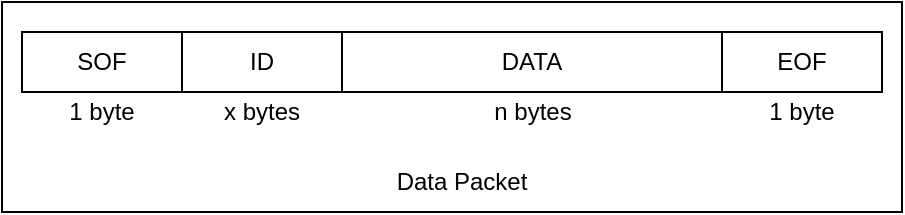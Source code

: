 <mxfile version="13.7.9"><diagram id="pxPe4am3BMGmDag2js6h" name="Page-1"><mxGraphModel dx="813" dy="461" grid="1" gridSize="10" guides="1" tooltips="1" connect="1" arrows="1" fold="1" page="1" pageScale="1" pageWidth="850" pageHeight="1100" math="0" shadow="0"><root><mxCell id="0"/><mxCell id="1" parent="0"/><mxCell id="fEIYf7I3E20awDf99ojG-10" value="" style="rounded=0;whiteSpace=wrap;html=1;" vertex="1" parent="1"><mxGeometry x="140" y="65" width="450" height="105" as="geometry"/></mxCell><mxCell id="fEIYf7I3E20awDf99ojG-1" value="ID" style="rounded=0;whiteSpace=wrap;html=1;" vertex="1" parent="1"><mxGeometry x="230" y="80" width="80" height="30" as="geometry"/></mxCell><mxCell id="fEIYf7I3E20awDf99ojG-2" value="EOF" style="rounded=0;whiteSpace=wrap;html=1;" vertex="1" parent="1"><mxGeometry x="500" y="80" width="80" height="30" as="geometry"/></mxCell><mxCell id="fEIYf7I3E20awDf99ojG-3" value="DATA" style="rounded=0;whiteSpace=wrap;html=1;" vertex="1" parent="1"><mxGeometry x="310" y="80" width="190" height="30" as="geometry"/></mxCell><mxCell id="fEIYf7I3E20awDf99ojG-4" value="x bytes" style="text;html=1;strokeColor=none;fillColor=none;align=center;verticalAlign=middle;whiteSpace=wrap;rounded=0;" vertex="1" parent="1"><mxGeometry x="240" y="110" width="60" height="20" as="geometry"/></mxCell><mxCell id="fEIYf7I3E20awDf99ojG-5" value="1 byte" style="text;html=1;strokeColor=none;fillColor=none;align=center;verticalAlign=middle;whiteSpace=wrap;rounded=0;" vertex="1" parent="1"><mxGeometry x="520" y="110" width="40" height="20" as="geometry"/></mxCell><mxCell id="fEIYf7I3E20awDf99ojG-6" value="n bytes" style="text;html=1;strokeColor=none;fillColor=none;align=center;verticalAlign=middle;whiteSpace=wrap;rounded=0;" vertex="1" parent="1"><mxGeometry x="372.5" y="110" width="65" height="20" as="geometry"/></mxCell><mxCell id="fEIYf7I3E20awDf99ojG-8" value="SOF" style="rounded=0;whiteSpace=wrap;html=1;" vertex="1" parent="1"><mxGeometry x="150" y="80" width="80" height="30" as="geometry"/></mxCell><mxCell id="fEIYf7I3E20awDf99ojG-9" value="1 byte" style="text;html=1;strokeColor=none;fillColor=none;align=center;verticalAlign=middle;whiteSpace=wrap;rounded=0;" vertex="1" parent="1"><mxGeometry x="170" y="110" width="40" height="20" as="geometry"/></mxCell><mxCell id="fEIYf7I3E20awDf99ojG-11" value="Data Packet" style="text;html=1;strokeColor=none;fillColor=none;align=center;verticalAlign=middle;whiteSpace=wrap;rounded=0;" vertex="1" parent="1"><mxGeometry x="315" y="140" width="110" height="30" as="geometry"/></mxCell></root></mxGraphModel></diagram></mxfile>